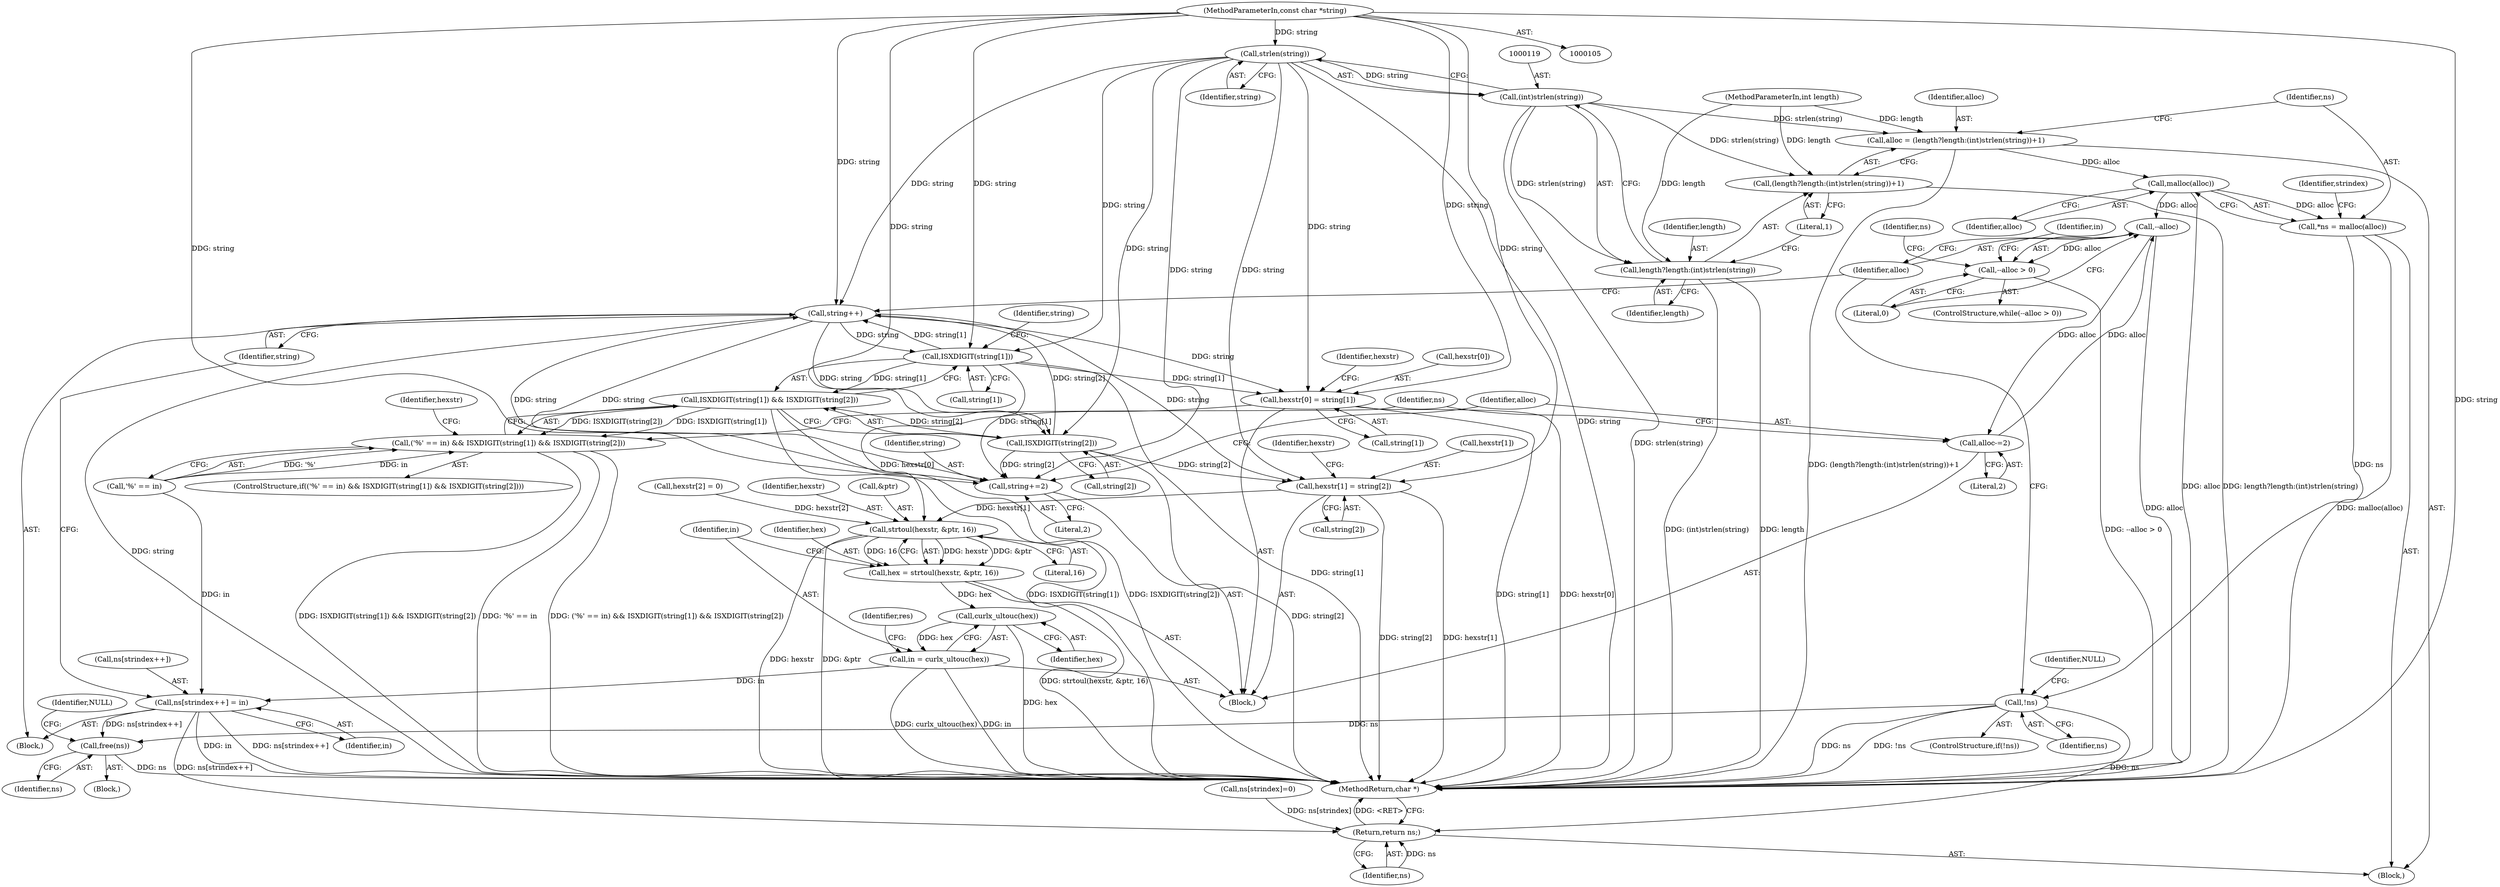 digraph "1_curl_75ca568fa1c19de4c5358fed246686de8467c238_0@API" {
"1000120" [label="(Call,strlen(string))"];
"1000107" [label="(MethodParameterIn,const char *string)"];
"1000118" [label="(Call,(int)strlen(string))"];
"1000112" [label="(Call,alloc = (length?length:(int)strlen(string))+1)"];
"1000126" [label="(Call,malloc(alloc))"];
"1000124" [label="(Call,*ns = malloc(alloc))"];
"1000136" [label="(Call,!ns)"];
"1000207" [label="(Call,free(ns))"];
"1000236" [label="(Return,return ns;)"];
"1000142" [label="(Call,--alloc)"];
"1000141" [label="(Call,--alloc > 0)"];
"1000214" [label="(Call,alloc-=2)"];
"1000114" [label="(Call,(length?length:(int)strlen(string))+1)"];
"1000115" [label="(Call,length?length:(int)strlen(string))"];
"1000156" [label="(Call,ISXDIGIT(string[1]))"];
"1000155" [label="(Call,ISXDIGIT(string[1]) && ISXDIGIT(string[2]))"];
"1000151" [label="(Call,('%' == in) && ISXDIGIT(string[1]) && ISXDIGIT(string[2]))"];
"1000167" [label="(Call,hexstr[0] = string[1])"];
"1000188" [label="(Call,strtoul(hexstr, &ptr, 16))"];
"1000186" [label="(Call,hex = strtoul(hexstr, &ptr, 16))"];
"1000195" [label="(Call,curlx_ultouc(hex))"];
"1000193" [label="(Call,in = curlx_ultouc(hex))"];
"1000217" [label="(Call,ns[strindex++] = in)"];
"1000211" [label="(Call,string+=2)"];
"1000223" [label="(Call,string++)"];
"1000160" [label="(Call,ISXDIGIT(string[2]))"];
"1000174" [label="(Call,hexstr[1] = string[2])"];
"1000124" [label="(Call,*ns = malloc(alloc))"];
"1000122" [label="(Literal,1)"];
"1000112" [label="(Call,alloc = (length?length:(int)strlen(string))+1)"];
"1000117" [label="(Identifier,length)"];
"1000150" [label="(ControlStructure,if(('%' == in) && ISXDIGIT(string[1]) && ISXDIGIT(string[2])))"];
"1000167" [label="(Call,hexstr[0] = string[1])"];
"1000131" [label="(Identifier,strindex)"];
"1000136" [label="(Call,!ns)"];
"1000214" [label="(Call,alloc-=2)"];
"1000174" [label="(Call,hexstr[1] = string[2])"];
"1000116" [label="(Identifier,length)"];
"1000198" [label="(Identifier,res)"];
"1000155" [label="(Call,ISXDIGIT(string[1]) && ISXDIGIT(string[2]))"];
"1000161" [label="(Call,string[2])"];
"1000216" [label="(Literal,2)"];
"1000195" [label="(Call,curlx_ultouc(hex))"];
"1000178" [label="(Call,string[2])"];
"1000175" [label="(Call,hexstr[1])"];
"1000181" [label="(Call,hexstr[2] = 0)"];
"1000110" [label="(Block,)"];
"1000139" [label="(Identifier,NULL)"];
"1000213" [label="(Literal,2)"];
"1000186" [label="(Call,hex = strtoul(hexstr, &ptr, 16))"];
"1000237" [label="(Identifier,ns)"];
"1000144" [label="(Literal,0)"];
"1000219" [label="(Identifier,ns)"];
"1000211" [label="(Call,string+=2)"];
"1000196" [label="(Identifier,hex)"];
"1000188" [label="(Call,strtoul(hexstr, &ptr, 16))"];
"1000192" [label="(Literal,16)"];
"1000171" [label="(Call,string[1])"];
"1000176" [label="(Identifier,hexstr)"];
"1000137" [label="(Identifier,ns)"];
"1000115" [label="(Call,length?length:(int)strlen(string))"];
"1000142" [label="(Call,--alloc)"];
"1000210" [label="(Identifier,NULL)"];
"1000238" [label="(MethodReturn,char *)"];
"1000225" [label="(Call,ns[strindex]=0)"];
"1000118" [label="(Call,(int)strlen(string))"];
"1000189" [label="(Identifier,hexstr)"];
"1000222" [label="(Identifier,in)"];
"1000212" [label="(Identifier,string)"];
"1000127" [label="(Identifier,alloc)"];
"1000183" [label="(Identifier,hexstr)"];
"1000156" [label="(Call,ISXDIGIT(string[1]))"];
"1000143" [label="(Identifier,alloc)"];
"1000227" [label="(Identifier,ns)"];
"1000157" [label="(Call,string[1])"];
"1000193" [label="(Call,in = curlx_ultouc(hex))"];
"1000113" [label="(Identifier,alloc)"];
"1000121" [label="(Identifier,string)"];
"1000236" [label="(Return,return ns;)"];
"1000217" [label="(Call,ns[strindex++] = in)"];
"1000140" [label="(ControlStructure,while(--alloc > 0))"];
"1000187" [label="(Identifier,hex)"];
"1000151" [label="(Call,('%' == in) && ISXDIGIT(string[1]) && ISXDIGIT(string[2]))"];
"1000215" [label="(Identifier,alloc)"];
"1000147" [label="(Identifier,in)"];
"1000152" [label="(Call,'%' == in)"];
"1000218" [label="(Call,ns[strindex++])"];
"1000224" [label="(Identifier,string)"];
"1000141" [label="(Call,--alloc > 0)"];
"1000162" [label="(Identifier,string)"];
"1000114" [label="(Call,(length?length:(int)strlen(string))+1)"];
"1000208" [label="(Identifier,ns)"];
"1000125" [label="(Identifier,ns)"];
"1000168" [label="(Call,hexstr[0])"];
"1000107" [label="(MethodParameterIn,const char *string)"];
"1000135" [label="(ControlStructure,if(!ns))"];
"1000160" [label="(Call,ISXDIGIT(string[2]))"];
"1000207" [label="(Call,free(ns))"];
"1000206" [label="(Block,)"];
"1000190" [label="(Call,&ptr)"];
"1000194" [label="(Identifier,in)"];
"1000120" [label="(Call,strlen(string))"];
"1000164" [label="(Block,)"];
"1000169" [label="(Identifier,hexstr)"];
"1000223" [label="(Call,string++)"];
"1000126" [label="(Call,malloc(alloc))"];
"1000145" [label="(Block,)"];
"1000108" [label="(MethodParameterIn,int length)"];
"1000120" -> "1000118"  [label="AST: "];
"1000120" -> "1000121"  [label="CFG: "];
"1000121" -> "1000120"  [label="AST: "];
"1000118" -> "1000120"  [label="CFG: "];
"1000120" -> "1000238"  [label="DDG: string"];
"1000120" -> "1000118"  [label="DDG: string"];
"1000107" -> "1000120"  [label="DDG: string"];
"1000120" -> "1000156"  [label="DDG: string"];
"1000120" -> "1000160"  [label="DDG: string"];
"1000120" -> "1000167"  [label="DDG: string"];
"1000120" -> "1000174"  [label="DDG: string"];
"1000120" -> "1000211"  [label="DDG: string"];
"1000120" -> "1000223"  [label="DDG: string"];
"1000107" -> "1000105"  [label="AST: "];
"1000107" -> "1000238"  [label="DDG: string"];
"1000107" -> "1000156"  [label="DDG: string"];
"1000107" -> "1000160"  [label="DDG: string"];
"1000107" -> "1000167"  [label="DDG: string"];
"1000107" -> "1000174"  [label="DDG: string"];
"1000107" -> "1000211"  [label="DDG: string"];
"1000107" -> "1000223"  [label="DDG: string"];
"1000118" -> "1000115"  [label="AST: "];
"1000119" -> "1000118"  [label="AST: "];
"1000115" -> "1000118"  [label="CFG: "];
"1000118" -> "1000238"  [label="DDG: strlen(string)"];
"1000118" -> "1000112"  [label="DDG: strlen(string)"];
"1000118" -> "1000114"  [label="DDG: strlen(string)"];
"1000118" -> "1000115"  [label="DDG: strlen(string)"];
"1000112" -> "1000110"  [label="AST: "];
"1000112" -> "1000114"  [label="CFG: "];
"1000113" -> "1000112"  [label="AST: "];
"1000114" -> "1000112"  [label="AST: "];
"1000125" -> "1000112"  [label="CFG: "];
"1000112" -> "1000238"  [label="DDG: (length?length:(int)strlen(string))+1"];
"1000108" -> "1000112"  [label="DDG: length"];
"1000112" -> "1000126"  [label="DDG: alloc"];
"1000126" -> "1000124"  [label="AST: "];
"1000126" -> "1000127"  [label="CFG: "];
"1000127" -> "1000126"  [label="AST: "];
"1000124" -> "1000126"  [label="CFG: "];
"1000126" -> "1000238"  [label="DDG: alloc"];
"1000126" -> "1000124"  [label="DDG: alloc"];
"1000126" -> "1000142"  [label="DDG: alloc"];
"1000124" -> "1000110"  [label="AST: "];
"1000125" -> "1000124"  [label="AST: "];
"1000131" -> "1000124"  [label="CFG: "];
"1000124" -> "1000238"  [label="DDG: malloc(alloc)"];
"1000124" -> "1000136"  [label="DDG: ns"];
"1000136" -> "1000135"  [label="AST: "];
"1000136" -> "1000137"  [label="CFG: "];
"1000137" -> "1000136"  [label="AST: "];
"1000139" -> "1000136"  [label="CFG: "];
"1000143" -> "1000136"  [label="CFG: "];
"1000136" -> "1000238"  [label="DDG: !ns"];
"1000136" -> "1000238"  [label="DDG: ns"];
"1000136" -> "1000207"  [label="DDG: ns"];
"1000136" -> "1000236"  [label="DDG: ns"];
"1000207" -> "1000206"  [label="AST: "];
"1000207" -> "1000208"  [label="CFG: "];
"1000208" -> "1000207"  [label="AST: "];
"1000210" -> "1000207"  [label="CFG: "];
"1000207" -> "1000238"  [label="DDG: ns"];
"1000217" -> "1000207"  [label="DDG: ns[strindex++]"];
"1000236" -> "1000110"  [label="AST: "];
"1000236" -> "1000237"  [label="CFG: "];
"1000237" -> "1000236"  [label="AST: "];
"1000238" -> "1000236"  [label="CFG: "];
"1000236" -> "1000238"  [label="DDG: <RET>"];
"1000237" -> "1000236"  [label="DDG: ns"];
"1000225" -> "1000236"  [label="DDG: ns[strindex]"];
"1000217" -> "1000236"  [label="DDG: ns[strindex++]"];
"1000142" -> "1000141"  [label="AST: "];
"1000142" -> "1000143"  [label="CFG: "];
"1000143" -> "1000142"  [label="AST: "];
"1000144" -> "1000142"  [label="CFG: "];
"1000142" -> "1000238"  [label="DDG: alloc"];
"1000142" -> "1000141"  [label="DDG: alloc"];
"1000214" -> "1000142"  [label="DDG: alloc"];
"1000142" -> "1000214"  [label="DDG: alloc"];
"1000141" -> "1000140"  [label="AST: "];
"1000141" -> "1000144"  [label="CFG: "];
"1000144" -> "1000141"  [label="AST: "];
"1000147" -> "1000141"  [label="CFG: "];
"1000227" -> "1000141"  [label="CFG: "];
"1000141" -> "1000238"  [label="DDG: --alloc > 0"];
"1000214" -> "1000164"  [label="AST: "];
"1000214" -> "1000216"  [label="CFG: "];
"1000215" -> "1000214"  [label="AST: "];
"1000216" -> "1000214"  [label="AST: "];
"1000219" -> "1000214"  [label="CFG: "];
"1000114" -> "1000122"  [label="CFG: "];
"1000115" -> "1000114"  [label="AST: "];
"1000122" -> "1000114"  [label="AST: "];
"1000114" -> "1000238"  [label="DDG: length?length:(int)strlen(string)"];
"1000108" -> "1000114"  [label="DDG: length"];
"1000115" -> "1000117"  [label="CFG: "];
"1000116" -> "1000115"  [label="AST: "];
"1000117" -> "1000115"  [label="AST: "];
"1000122" -> "1000115"  [label="CFG: "];
"1000115" -> "1000238"  [label="DDG: (int)strlen(string)"];
"1000115" -> "1000238"  [label="DDG: length"];
"1000108" -> "1000115"  [label="DDG: length"];
"1000156" -> "1000155"  [label="AST: "];
"1000156" -> "1000157"  [label="CFG: "];
"1000157" -> "1000156"  [label="AST: "];
"1000162" -> "1000156"  [label="CFG: "];
"1000155" -> "1000156"  [label="CFG: "];
"1000156" -> "1000238"  [label="DDG: string[1]"];
"1000156" -> "1000155"  [label="DDG: string[1]"];
"1000223" -> "1000156"  [label="DDG: string"];
"1000156" -> "1000167"  [label="DDG: string[1]"];
"1000156" -> "1000211"  [label="DDG: string[1]"];
"1000156" -> "1000223"  [label="DDG: string[1]"];
"1000155" -> "1000151"  [label="AST: "];
"1000155" -> "1000160"  [label="CFG: "];
"1000160" -> "1000155"  [label="AST: "];
"1000151" -> "1000155"  [label="CFG: "];
"1000155" -> "1000238"  [label="DDG: ISXDIGIT(string[1])"];
"1000155" -> "1000238"  [label="DDG: ISXDIGIT(string[2])"];
"1000155" -> "1000151"  [label="DDG: ISXDIGIT(string[1])"];
"1000155" -> "1000151"  [label="DDG: ISXDIGIT(string[2])"];
"1000160" -> "1000155"  [label="DDG: string[2]"];
"1000151" -> "1000150"  [label="AST: "];
"1000151" -> "1000152"  [label="CFG: "];
"1000152" -> "1000151"  [label="AST: "];
"1000169" -> "1000151"  [label="CFG: "];
"1000219" -> "1000151"  [label="CFG: "];
"1000151" -> "1000238"  [label="DDG: ('%' == in) && ISXDIGIT(string[1]) && ISXDIGIT(string[2])"];
"1000151" -> "1000238"  [label="DDG: '%' == in"];
"1000151" -> "1000238"  [label="DDG: ISXDIGIT(string[1]) && ISXDIGIT(string[2])"];
"1000152" -> "1000151"  [label="DDG: '%'"];
"1000152" -> "1000151"  [label="DDG: in"];
"1000167" -> "1000164"  [label="AST: "];
"1000167" -> "1000171"  [label="CFG: "];
"1000168" -> "1000167"  [label="AST: "];
"1000171" -> "1000167"  [label="AST: "];
"1000176" -> "1000167"  [label="CFG: "];
"1000167" -> "1000238"  [label="DDG: hexstr[0]"];
"1000167" -> "1000238"  [label="DDG: string[1]"];
"1000223" -> "1000167"  [label="DDG: string"];
"1000167" -> "1000188"  [label="DDG: hexstr[0]"];
"1000188" -> "1000186"  [label="AST: "];
"1000188" -> "1000192"  [label="CFG: "];
"1000189" -> "1000188"  [label="AST: "];
"1000190" -> "1000188"  [label="AST: "];
"1000192" -> "1000188"  [label="AST: "];
"1000186" -> "1000188"  [label="CFG: "];
"1000188" -> "1000238"  [label="DDG: &ptr"];
"1000188" -> "1000238"  [label="DDG: hexstr"];
"1000188" -> "1000186"  [label="DDG: hexstr"];
"1000188" -> "1000186"  [label="DDG: &ptr"];
"1000188" -> "1000186"  [label="DDG: 16"];
"1000181" -> "1000188"  [label="DDG: hexstr[2]"];
"1000174" -> "1000188"  [label="DDG: hexstr[1]"];
"1000186" -> "1000164"  [label="AST: "];
"1000187" -> "1000186"  [label="AST: "];
"1000194" -> "1000186"  [label="CFG: "];
"1000186" -> "1000238"  [label="DDG: strtoul(hexstr, &ptr, 16)"];
"1000186" -> "1000195"  [label="DDG: hex"];
"1000195" -> "1000193"  [label="AST: "];
"1000195" -> "1000196"  [label="CFG: "];
"1000196" -> "1000195"  [label="AST: "];
"1000193" -> "1000195"  [label="CFG: "];
"1000195" -> "1000238"  [label="DDG: hex"];
"1000195" -> "1000193"  [label="DDG: hex"];
"1000193" -> "1000164"  [label="AST: "];
"1000194" -> "1000193"  [label="AST: "];
"1000198" -> "1000193"  [label="CFG: "];
"1000193" -> "1000238"  [label="DDG: in"];
"1000193" -> "1000238"  [label="DDG: curlx_ultouc(hex)"];
"1000193" -> "1000217"  [label="DDG: in"];
"1000217" -> "1000145"  [label="AST: "];
"1000217" -> "1000222"  [label="CFG: "];
"1000218" -> "1000217"  [label="AST: "];
"1000222" -> "1000217"  [label="AST: "];
"1000224" -> "1000217"  [label="CFG: "];
"1000217" -> "1000238"  [label="DDG: ns[strindex++]"];
"1000217" -> "1000238"  [label="DDG: in"];
"1000152" -> "1000217"  [label="DDG: in"];
"1000211" -> "1000164"  [label="AST: "];
"1000211" -> "1000213"  [label="CFG: "];
"1000212" -> "1000211"  [label="AST: "];
"1000213" -> "1000211"  [label="AST: "];
"1000215" -> "1000211"  [label="CFG: "];
"1000223" -> "1000211"  [label="DDG: string"];
"1000160" -> "1000211"  [label="DDG: string[2]"];
"1000211" -> "1000223"  [label="DDG: string"];
"1000223" -> "1000145"  [label="AST: "];
"1000223" -> "1000224"  [label="CFG: "];
"1000224" -> "1000223"  [label="AST: "];
"1000143" -> "1000223"  [label="CFG: "];
"1000223" -> "1000238"  [label="DDG: string"];
"1000223" -> "1000160"  [label="DDG: string"];
"1000223" -> "1000174"  [label="DDG: string"];
"1000160" -> "1000223"  [label="DDG: string[2]"];
"1000160" -> "1000161"  [label="CFG: "];
"1000161" -> "1000160"  [label="AST: "];
"1000160" -> "1000238"  [label="DDG: string[2]"];
"1000160" -> "1000174"  [label="DDG: string[2]"];
"1000174" -> "1000164"  [label="AST: "];
"1000174" -> "1000178"  [label="CFG: "];
"1000175" -> "1000174"  [label="AST: "];
"1000178" -> "1000174"  [label="AST: "];
"1000183" -> "1000174"  [label="CFG: "];
"1000174" -> "1000238"  [label="DDG: string[2]"];
"1000174" -> "1000238"  [label="DDG: hexstr[1]"];
}
